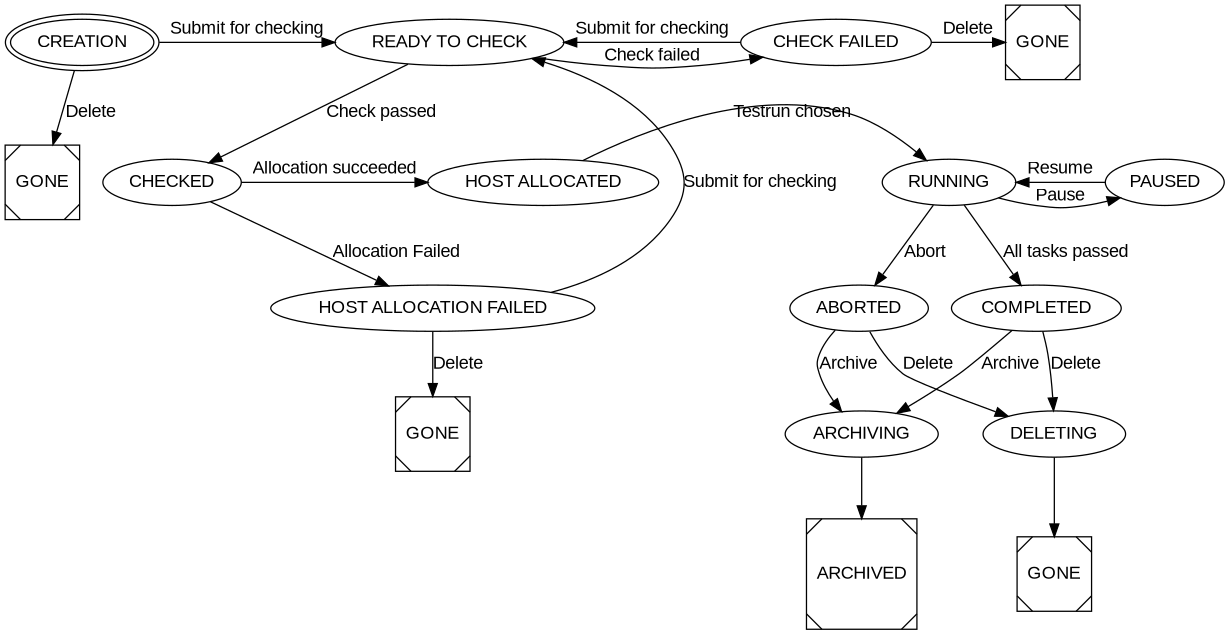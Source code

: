 digraph G {
size="8.2,9";
ratio=compress;
node [fontname="Arial"];
edge [fontname="Arial"];
{
  node [shape=Msquare];
  "GONE1" [label="GONE"];
  "GONE2" [label="GONE"];
  "GONE3" [label="GONE"];
  "GONE4" [label="GONE"];
  "ARCHIVED";
}

{
rank=same;
"CREATION" [peripheries=2];
"READY TO CHECK";
"CHECK FAILED";
"GONE2";
}

{
rank=same;
"HOST ALLOCATION FAILED";
}

{
rank=same;
"HOST ALLOCATED";
"CHECKED";
"RUNNING";
"PAUSED";
}

{
rank=same;
"COMPLETED";
"ABORTED";
}

{
rank=same;
"DELETING";
"ARCHIVING";
}

{
rank=same
"ARCHIVED";
}

{

"CREATION" -> "READY TO CHECK" [label="Submit for checking"];
"READY TO CHECK" -> "CHECK FAILED" [label="Check failed"];
"READY TO CHECK" -> "CHECKED" [label="Check passed"];
"CHECK FAILED" -> "READY TO CHECK" [label="Submit for checking"];
"CHECKED" -> "HOST ALLOCATION FAILED" [label="Allocation Failed"];
"HOST ALLOCATION FAILED" -> "READY TO CHECK" [label="Submit for checking"];
"CHECKED" -> "HOST ALLOCATED" [label="Allocation succeeded"];
"HOST ALLOCATED" -> "RUNNING" [label="Testrun chosen"];
"RUNNING" -> "COMPLETED" [label="All tasks passed"];
"RUNNING" -> "PAUSED" [label="Pause"];
"PAUSED" -> "RUNNING" [label="Resume"];
"RUNNING" -> "ABORTED" [label="Abort"];
"CREATION" -> "GONE1" [label="Delete"];
"CHECK FAILED" -> "GONE2" [label="Delete"];
"HOST ALLOCATION FAILED" -> "GONE3" [label="Delete"];
"COMPLETED" -> "DELETING" [label="Delete"];
"ABORTED" -> "DELETING" [label="Delete"];
"DELETING" -> "GONE4" [label=""];
"COMPLETED" -> "ARCHIVING" [label="Archive"];
"ABORTED" -> "ARCHIVING" [label="Archive"];
"ARCHIVING" -> "ARCHIVED" [label=""];
}
}